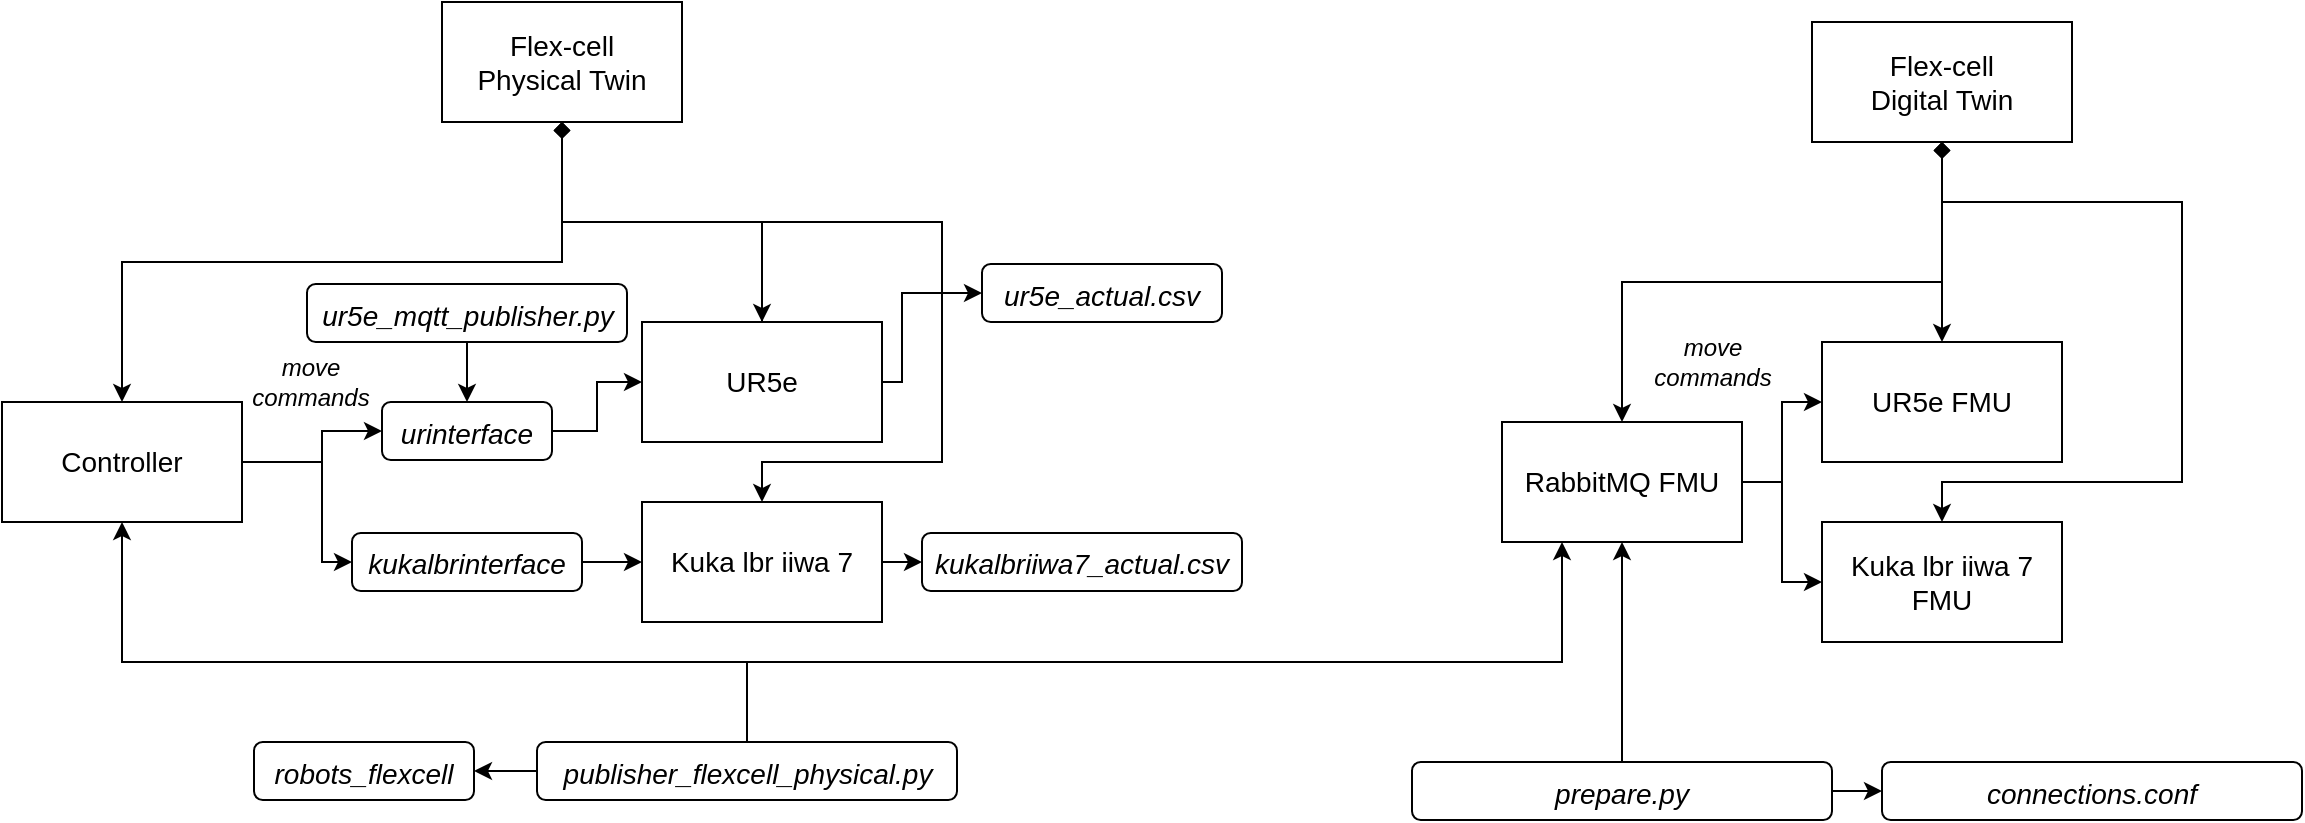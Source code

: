 <mxfile version="20.7.4" type="device"><diagram id="Cjm8qSCrPiwgVYckUNng" name="Page-1"><mxGraphModel dx="1300" dy="840" grid="1" gridSize="10" guides="1" tooltips="1" connect="1" arrows="1" fold="1" page="1" pageScale="1" pageWidth="1700" pageHeight="1100" math="0" shadow="0"><root><mxCell id="0"/><mxCell id="1" parent="0"/><mxCell id="KInwFVDz4gnLnXxcm21E-5" value="Kuka lbr iiwa 7 FMU" style="rounded=0;whiteSpace=wrap;html=1;fontSize=14;" parent="1" vertex="1"><mxGeometry x="1360" y="1210" width="120" height="60" as="geometry"/></mxCell><mxCell id="KInwFVDz4gnLnXxcm21E-7" value="UR5e FMU" style="rounded=0;whiteSpace=wrap;html=1;fontSize=14;" parent="1" vertex="1"><mxGeometry x="1360" y="1120" width="120" height="60" as="geometry"/></mxCell><mxCell id="3L1S2jSSInHGRW9pKcnj-11" style="edgeStyle=orthogonalEdgeStyle;rounded=0;orthogonalLoop=1;jettySize=auto;html=1;exitX=1;exitY=0.5;exitDx=0;exitDy=0;entryX=0;entryY=0.5;entryDx=0;entryDy=0;fontSize=14;fontColor=#000000;" parent="1" source="KInwFVDz4gnLnXxcm21E-2" target="3L1S2jSSInHGRW9pKcnj-10" edge="1"><mxGeometry relative="1" as="geometry"/></mxCell><mxCell id="KInwFVDz4gnLnXxcm21E-2" value="Kuka lbr iiwa 7" style="rounded=0;whiteSpace=wrap;html=1;fontSize=14;" parent="1" vertex="1"><mxGeometry x="770" y="1200" width="120" height="60" as="geometry"/></mxCell><mxCell id="IoOIY3a1Tqll5n2t1SFT-1" style="edgeStyle=orthogonalEdgeStyle;rounded=0;orthogonalLoop=1;jettySize=auto;html=1;entryX=0;entryY=0.5;entryDx=0;entryDy=0;exitX=1;exitY=0.5;exitDx=0;exitDy=0;" parent="1" source="3L1S2jSSInHGRW9pKcnj-3" target="KInwFVDz4gnLnXxcm21E-1" edge="1"><mxGeometry relative="1" as="geometry"><mxPoint x="730" y="1180" as="sourcePoint"/></mxGeometry></mxCell><mxCell id="IoOIY3a1Tqll5n2t1SFT-2" style="edgeStyle=orthogonalEdgeStyle;rounded=0;orthogonalLoop=1;jettySize=auto;html=1;exitX=1;exitY=0.5;exitDx=0;exitDy=0;entryX=0;entryY=0.5;entryDx=0;entryDy=0;" parent="1" source="3BO8PzLXdzQssidrguSd-7" target="3L1S2jSSInHGRW9pKcnj-4" edge="1"><mxGeometry relative="1" as="geometry"><mxPoint x="690" y="1180.0" as="sourcePoint"/><Array as="points"><mxPoint x="610" y="1180"/><mxPoint x="610" y="1230"/><mxPoint x="625" y="1230"/></Array></mxGeometry></mxCell><mxCell id="3L1S2jSSInHGRW9pKcnj-7" style="edgeStyle=orthogonalEdgeStyle;rounded=0;orthogonalLoop=1;jettySize=auto;html=1;exitX=1;exitY=0.5;exitDx=0;exitDy=0;entryX=0;entryY=0.5;entryDx=0;entryDy=0;fontSize=14;" parent="1" source="3BO8PzLXdzQssidrguSd-7" target="3L1S2jSSInHGRW9pKcnj-3" edge="1"><mxGeometry relative="1" as="geometry"><Array as="points"><mxPoint x="610" y="1180"/><mxPoint x="610" y="1164"/></Array></mxGeometry></mxCell><mxCell id="3BO8PzLXdzQssidrguSd-7" value="Controller" style="rounded=0;whiteSpace=wrap;html=1;fontSize=14;" parent="1" vertex="1"><mxGeometry x="450" y="1150" width="120" height="60" as="geometry"/></mxCell><mxCell id="IoOIY3a1Tqll5n2t1SFT-3" style="edgeStyle=orthogonalEdgeStyle;rounded=0;orthogonalLoop=1;jettySize=auto;html=1;exitX=1;exitY=0.5;exitDx=0;exitDy=0;entryX=0;entryY=0.5;entryDx=0;entryDy=0;" parent="1" source="3BO8PzLXdzQssidrguSd-8" target="KInwFVDz4gnLnXxcm21E-5" edge="1"><mxGeometry relative="1" as="geometry"/></mxCell><mxCell id="IoOIY3a1Tqll5n2t1SFT-4" style="edgeStyle=orthogonalEdgeStyle;rounded=0;orthogonalLoop=1;jettySize=auto;html=1;exitX=1;exitY=0.5;exitDx=0;exitDy=0;entryX=0;entryY=0.5;entryDx=0;entryDy=0;" parent="1" source="3BO8PzLXdzQssidrguSd-8" target="KInwFVDz4gnLnXxcm21E-7" edge="1"><mxGeometry relative="1" as="geometry"/></mxCell><mxCell id="3BO8PzLXdzQssidrguSd-8" value="RabbitMQ FMU" style="rounded=0;whiteSpace=wrap;html=1;fontSize=14;" parent="1" vertex="1"><mxGeometry x="1200" y="1160" width="120" height="60" as="geometry"/></mxCell><mxCell id="hSL2DMF3L-vUGRGNfSWv-10" style="edgeStyle=orthogonalEdgeStyle;rounded=0;orthogonalLoop=1;jettySize=auto;html=1;exitX=0.5;exitY=1;exitDx=0;exitDy=0;entryX=0.5;entryY=0;entryDx=0;entryDy=0;startArrow=diamond;startFill=1;endArrow=classic;endFill=1;fontSize=14;" parent="1" source="hSL2DMF3L-vUGRGNfSWv-8" target="3BO8PzLXdzQssidrguSd-7" edge="1"><mxGeometry relative="1" as="geometry"/></mxCell><mxCell id="hSL2DMF3L-vUGRGNfSWv-11" style="edgeStyle=orthogonalEdgeStyle;rounded=0;orthogonalLoop=1;jettySize=auto;html=1;exitX=0.5;exitY=1;exitDx=0;exitDy=0;entryX=0.5;entryY=0;entryDx=0;entryDy=0;startArrow=diamond;startFill=1;endArrow=classic;endFill=1;fontSize=14;" parent="1" source="hSL2DMF3L-vUGRGNfSWv-8" target="KInwFVDz4gnLnXxcm21E-1" edge="1"><mxGeometry relative="1" as="geometry"/></mxCell><mxCell id="hSL2DMF3L-vUGRGNfSWv-13" style="edgeStyle=orthogonalEdgeStyle;rounded=0;orthogonalLoop=1;jettySize=auto;html=1;exitX=0.5;exitY=1;exitDx=0;exitDy=0;entryX=0.5;entryY=0;entryDx=0;entryDy=0;startArrow=none;startFill=1;endArrow=classic;endFill=1;fontSize=14;" parent="1" source="hSL2DMF3L-vUGRGNfSWv-8" target="KInwFVDz4gnLnXxcm21E-2" edge="1"><mxGeometry relative="1" as="geometry"><Array as="points"><mxPoint x="730" y="1060"/><mxPoint x="920" y="1060"/><mxPoint x="920" y="1180"/><mxPoint x="830" y="1180"/></Array></mxGeometry></mxCell><mxCell id="hSL2DMF3L-vUGRGNfSWv-8" value="Flex-cell&lt;br&gt;Physical Twin" style="rounded=0;whiteSpace=wrap;html=1;fontSize=14;" parent="1" vertex="1"><mxGeometry x="670" y="950" width="120" height="60" as="geometry"/></mxCell><mxCell id="hSL2DMF3L-vUGRGNfSWv-16" style="edgeStyle=orthogonalEdgeStyle;rounded=0;orthogonalLoop=1;jettySize=auto;html=1;exitX=0.5;exitY=1;exitDx=0;exitDy=0;entryX=0.5;entryY=0;entryDx=0;entryDy=0;startArrow=diamond;startFill=1;endArrow=classic;endFill=1;fontSize=14;" parent="1" source="hSL2DMF3L-vUGRGNfSWv-14" target="3BO8PzLXdzQssidrguSd-8" edge="1"><mxGeometry relative="1" as="geometry"/></mxCell><mxCell id="hSL2DMF3L-vUGRGNfSWv-17" style="edgeStyle=orthogonalEdgeStyle;rounded=0;orthogonalLoop=1;jettySize=auto;html=1;exitX=0.5;exitY=1;exitDx=0;exitDy=0;entryX=0.5;entryY=0;entryDx=0;entryDy=0;startArrow=diamond;startFill=1;endArrow=classic;endFill=1;fontSize=14;" parent="1" source="hSL2DMF3L-vUGRGNfSWv-14" target="KInwFVDz4gnLnXxcm21E-7" edge="1"><mxGeometry relative="1" as="geometry"/></mxCell><mxCell id="hSL2DMF3L-vUGRGNfSWv-18" style="edgeStyle=orthogonalEdgeStyle;rounded=0;orthogonalLoop=1;jettySize=auto;html=1;exitX=0.5;exitY=1;exitDx=0;exitDy=0;entryX=0.5;entryY=0;entryDx=0;entryDy=0;startArrow=diamond;startFill=1;endArrow=classic;endFill=1;fontSize=14;" parent="1" source="hSL2DMF3L-vUGRGNfSWv-14" target="KInwFVDz4gnLnXxcm21E-5" edge="1"><mxGeometry relative="1" as="geometry"><Array as="points"><mxPoint x="1420" y="1050"/><mxPoint x="1540" y="1050"/><mxPoint x="1540" y="1190"/><mxPoint x="1420" y="1190"/></Array></mxGeometry></mxCell><mxCell id="hSL2DMF3L-vUGRGNfSWv-14" value="Flex-cell&lt;br&gt;Digital Twin" style="rounded=0;whiteSpace=wrap;html=1;fontSize=14;" parent="1" vertex="1"><mxGeometry x="1355" y="960" width="130" height="60" as="geometry"/></mxCell><mxCell id="hSL2DMF3L-vUGRGNfSWv-63" style="edgeStyle=orthogonalEdgeStyle;rounded=0;orthogonalLoop=1;jettySize=auto;html=1;exitX=0;exitY=0.5;exitDx=0;exitDy=0;entryX=1;entryY=0.5;entryDx=0;entryDy=0;startArrow=none;startFill=0;endArrow=classic;endFill=1;" parent="1" edge="1"><mxGeometry relative="1" as="geometry"><mxPoint x="1565" y="545.371" as="targetPoint"/></mxGeometry></mxCell><mxCell id="hSL2DMF3L-vUGRGNfSWv-64" style="edgeStyle=orthogonalEdgeStyle;rounded=0;orthogonalLoop=1;jettySize=auto;html=1;exitX=1;exitY=0.75;exitDx=0;exitDy=0;entryX=0;entryY=0.75;entryDx=0;entryDy=0;startArrow=none;startFill=0;endArrow=classic;endFill=1;" parent="1" edge="1"><mxGeometry relative="1" as="geometry"><mxPoint x="1565" y="568.388" as="sourcePoint"/></mxGeometry></mxCell><mxCell id="hSL2DMF3L-vUGRGNfSWv-65" style="edgeStyle=orthogonalEdgeStyle;rounded=0;orthogonalLoop=1;jettySize=auto;html=1;exitX=0;exitY=0.5;exitDx=0;exitDy=0;entryX=1;entryY=0.5;entryDx=0;entryDy=0;startArrow=none;startFill=0;endArrow=classic;endFill=1;" parent="1" edge="1"><mxGeometry relative="1" as="geometry"><mxPoint x="1495" y="545.371" as="sourcePoint"/></mxGeometry></mxCell><mxCell id="rIGkauMd7SFI6ywlXBsZ-1" value="move&lt;br&gt;commands" style="text;html=1;align=center;verticalAlign=middle;resizable=0;points=[];autosize=1;strokeColor=none;fillColor=none;fontStyle=2" parent="1" vertex="1"><mxGeometry x="1265" y="1110" width="80" height="40" as="geometry"/></mxCell><mxCell id="rIGkauMd7SFI6ywlXBsZ-2" value="move&lt;br&gt;commands" style="text;html=1;align=center;verticalAlign=middle;resizable=0;points=[];autosize=1;strokeColor=none;fillColor=none;fontStyle=2" parent="1" vertex="1"><mxGeometry x="564" y="1120" width="80" height="40" as="geometry"/></mxCell><mxCell id="3L1S2jSSInHGRW9pKcnj-3" value="&lt;i&gt;&lt;font style=&quot;font-size: 14px;&quot;&gt;urinterface&lt;/font&gt;&lt;/i&gt;" style="rounded=1;whiteSpace=wrap;html=1;fontSize=15;fillColor=none;" parent="1" vertex="1"><mxGeometry x="640" y="1150" width="85" height="29" as="geometry"/></mxCell><mxCell id="3L1S2jSSInHGRW9pKcnj-6" style="edgeStyle=orthogonalEdgeStyle;rounded=0;orthogonalLoop=1;jettySize=auto;html=1;exitX=1;exitY=0.5;exitDx=0;exitDy=0;entryX=0;entryY=0.5;entryDx=0;entryDy=0;fontSize=14;" parent="1" source="3L1S2jSSInHGRW9pKcnj-4" target="KInwFVDz4gnLnXxcm21E-2" edge="1"><mxGeometry relative="1" as="geometry"/></mxCell><mxCell id="3L1S2jSSInHGRW9pKcnj-4" value="&lt;i&gt;&lt;font style=&quot;font-size: 14px;&quot;&gt;kukalbrinterface&lt;/font&gt;&lt;/i&gt;" style="rounded=1;whiteSpace=wrap;html=1;fontSize=15;fillColor=none;" parent="1" vertex="1"><mxGeometry x="625" y="1215.5" width="115" height="29" as="geometry"/></mxCell><mxCell id="3L1S2jSSInHGRW9pKcnj-9" style="edgeStyle=orthogonalEdgeStyle;rounded=0;orthogonalLoop=1;jettySize=auto;html=1;exitX=1;exitY=0.5;exitDx=0;exitDy=0;entryX=0;entryY=0.5;entryDx=0;entryDy=0;fontSize=14;fontColor=#000000;" parent="1" source="KInwFVDz4gnLnXxcm21E-1" target="3L1S2jSSInHGRW9pKcnj-8" edge="1"><mxGeometry relative="1" as="geometry"><Array as="points"><mxPoint x="900" y="1140"/><mxPoint x="900" y="1096"/></Array></mxGeometry></mxCell><mxCell id="KInwFVDz4gnLnXxcm21E-1" value="UR5e" style="rounded=0;whiteSpace=wrap;html=1;fontSize=14;" parent="1" vertex="1"><mxGeometry x="770" y="1110" width="120" height="60" as="geometry"/></mxCell><mxCell id="3L1S2jSSInHGRW9pKcnj-5" value="" style="edgeStyle=orthogonalEdgeStyle;rounded=0;orthogonalLoop=1;jettySize=auto;html=1;exitX=0.5;exitY=1;exitDx=0;exitDy=0;entryX=0.5;entryY=0;entryDx=0;entryDy=0;startArrow=diamond;startFill=1;endArrow=none;endFill=1;fontSize=14;" parent="1" source="hSL2DMF3L-vUGRGNfSWv-8" target="KInwFVDz4gnLnXxcm21E-1" edge="1"><mxGeometry relative="1" as="geometry"><Array as="points"/><mxPoint x="730" y="1010" as="sourcePoint"/><mxPoint x="790" y="1200.0" as="targetPoint"/></mxGeometry></mxCell><mxCell id="3L1S2jSSInHGRW9pKcnj-8" value="&lt;font style=&quot;font-size: 14px;&quot;&gt;&lt;i&gt;ur5e_actual.csv&lt;/i&gt;&lt;/font&gt;" style="rounded=1;whiteSpace=wrap;html=1;fontSize=15;fillColor=none;" parent="1" vertex="1"><mxGeometry x="940" y="1081" width="120" height="29" as="geometry"/></mxCell><mxCell id="3L1S2jSSInHGRW9pKcnj-10" value="&lt;span style=&quot;font-size: 14px;&quot;&gt;&lt;i&gt;kukalbriiwa7_actual.csv&lt;/i&gt;&lt;/span&gt;" style="rounded=1;whiteSpace=wrap;html=1;fontSize=15;fillColor=none;" parent="1" vertex="1"><mxGeometry x="910" y="1215.5" width="160" height="29" as="geometry"/></mxCell><mxCell id="3L1S2jSSInHGRW9pKcnj-16" value="&lt;i&gt;&lt;font style=&quot;font-size: 14px;&quot;&gt;robots_flexcell&lt;/font&gt;&lt;/i&gt;" style="rounded=1;whiteSpace=wrap;html=1;fontSize=15;fillColor=none;" parent="1" vertex="1"><mxGeometry x="576" y="1320" width="110" height="29" as="geometry"/></mxCell><mxCell id="3L1S2jSSInHGRW9pKcnj-19" style="edgeStyle=orthogonalEdgeStyle;rounded=0;orthogonalLoop=1;jettySize=auto;html=1;exitX=0.5;exitY=0;exitDx=0;exitDy=0;entryX=0.5;entryY=1;entryDx=0;entryDy=0;fontSize=14;fontColor=#000000;" parent="1" source="3L1S2jSSInHGRW9pKcnj-18" target="3BO8PzLXdzQssidrguSd-7" edge="1"><mxGeometry relative="1" as="geometry"><Array as="points"><mxPoint x="823" y="1280"/><mxPoint x="510" y="1280"/></Array></mxGeometry></mxCell><mxCell id="3L1S2jSSInHGRW9pKcnj-20" style="edgeStyle=orthogonalEdgeStyle;rounded=0;orthogonalLoop=1;jettySize=auto;html=1;exitX=0.5;exitY=0;exitDx=0;exitDy=0;fontSize=14;fontColor=#000000;" parent="1" source="3L1S2jSSInHGRW9pKcnj-18" edge="1"><mxGeometry relative="1" as="geometry"><Array as="points"><mxPoint x="823" y="1280"/><mxPoint x="1230" y="1280"/></Array><mxPoint x="1230" y="1220" as="targetPoint"/></mxGeometry></mxCell><mxCell id="3L1S2jSSInHGRW9pKcnj-36" style="edgeStyle=orthogonalEdgeStyle;rounded=0;orthogonalLoop=1;jettySize=auto;html=1;exitX=0;exitY=0.5;exitDx=0;exitDy=0;entryX=1;entryY=0.5;entryDx=0;entryDy=0;fontSize=14;fontColor=#000000;" parent="1" source="3L1S2jSSInHGRW9pKcnj-18" target="3L1S2jSSInHGRW9pKcnj-16" edge="1"><mxGeometry relative="1" as="geometry"/></mxCell><mxCell id="3L1S2jSSInHGRW9pKcnj-18" value="&lt;i&gt;&lt;font style=&quot;font-size: 14px;&quot;&gt;publisher_flexcell_physical.py&lt;/font&gt;&lt;/i&gt;" style="rounded=1;whiteSpace=wrap;html=1;fontSize=15;fillColor=none;" parent="1" vertex="1"><mxGeometry x="717.5" y="1320" width="210" height="29" as="geometry"/></mxCell><mxCell id="3L1S2jSSInHGRW9pKcnj-24" style="edgeStyle=orthogonalEdgeStyle;rounded=0;orthogonalLoop=1;jettySize=auto;html=1;exitX=0.5;exitY=0;exitDx=0;exitDy=0;entryX=0.5;entryY=1;entryDx=0;entryDy=0;fontSize=14;fontColor=#000000;" parent="1" source="3L1S2jSSInHGRW9pKcnj-21" target="3BO8PzLXdzQssidrguSd-8" edge="1"><mxGeometry relative="1" as="geometry"><Array as="points"><mxPoint x="1260" y="1260"/><mxPoint x="1260" y="1260"/></Array></mxGeometry></mxCell><mxCell id="dISAKJosT-75ZLlWafp_-4" style="edgeStyle=orthogonalEdgeStyle;rounded=0;orthogonalLoop=1;jettySize=auto;html=1;exitX=1;exitY=0.5;exitDx=0;exitDy=0;entryX=0;entryY=0.5;entryDx=0;entryDy=0;" edge="1" parent="1" source="3L1S2jSSInHGRW9pKcnj-21" target="3L1S2jSSInHGRW9pKcnj-22"><mxGeometry relative="1" as="geometry"/></mxCell><mxCell id="3L1S2jSSInHGRW9pKcnj-21" value="&lt;i&gt;&lt;font style=&quot;font-size: 14px;&quot;&gt;prepare.py&lt;/font&gt;&lt;/i&gt;" style="rounded=1;whiteSpace=wrap;html=1;fontSize=15;fillColor=none;" parent="1" vertex="1"><mxGeometry x="1155" y="1330" width="210" height="29" as="geometry"/></mxCell><mxCell id="3L1S2jSSInHGRW9pKcnj-22" value="&lt;i&gt;&lt;font style=&quot;font-size: 14px;&quot;&gt;connections.conf&lt;/font&gt;&lt;/i&gt;" style="rounded=1;whiteSpace=wrap;html=1;fontSize=15;fillColor=none;" parent="1" vertex="1"><mxGeometry x="1390" y="1330" width="210" height="29" as="geometry"/></mxCell><mxCell id="3L1S2jSSInHGRW9pKcnj-29" style="edgeStyle=orthogonalEdgeStyle;rounded=0;orthogonalLoop=1;jettySize=auto;html=1;exitX=0.5;exitY=1;exitDx=0;exitDy=0;entryX=0.5;entryY=0;entryDx=0;entryDy=0;fontSize=14;fontColor=#000000;" parent="1" source="3L1S2jSSInHGRW9pKcnj-27" target="3L1S2jSSInHGRW9pKcnj-3" edge="1"><mxGeometry relative="1" as="geometry"/></mxCell><mxCell id="3L1S2jSSInHGRW9pKcnj-27" value="&lt;span style=&quot;font-size: 14px;&quot;&gt;&lt;i&gt;ur5e_mqtt_publisher.py&lt;/i&gt;&lt;/span&gt;" style="rounded=1;whiteSpace=wrap;html=1;fontSize=15;fillColor=none;" parent="1" vertex="1"><mxGeometry x="602.5" y="1091" width="160" height="29" as="geometry"/></mxCell></root></mxGraphModel></diagram></mxfile>